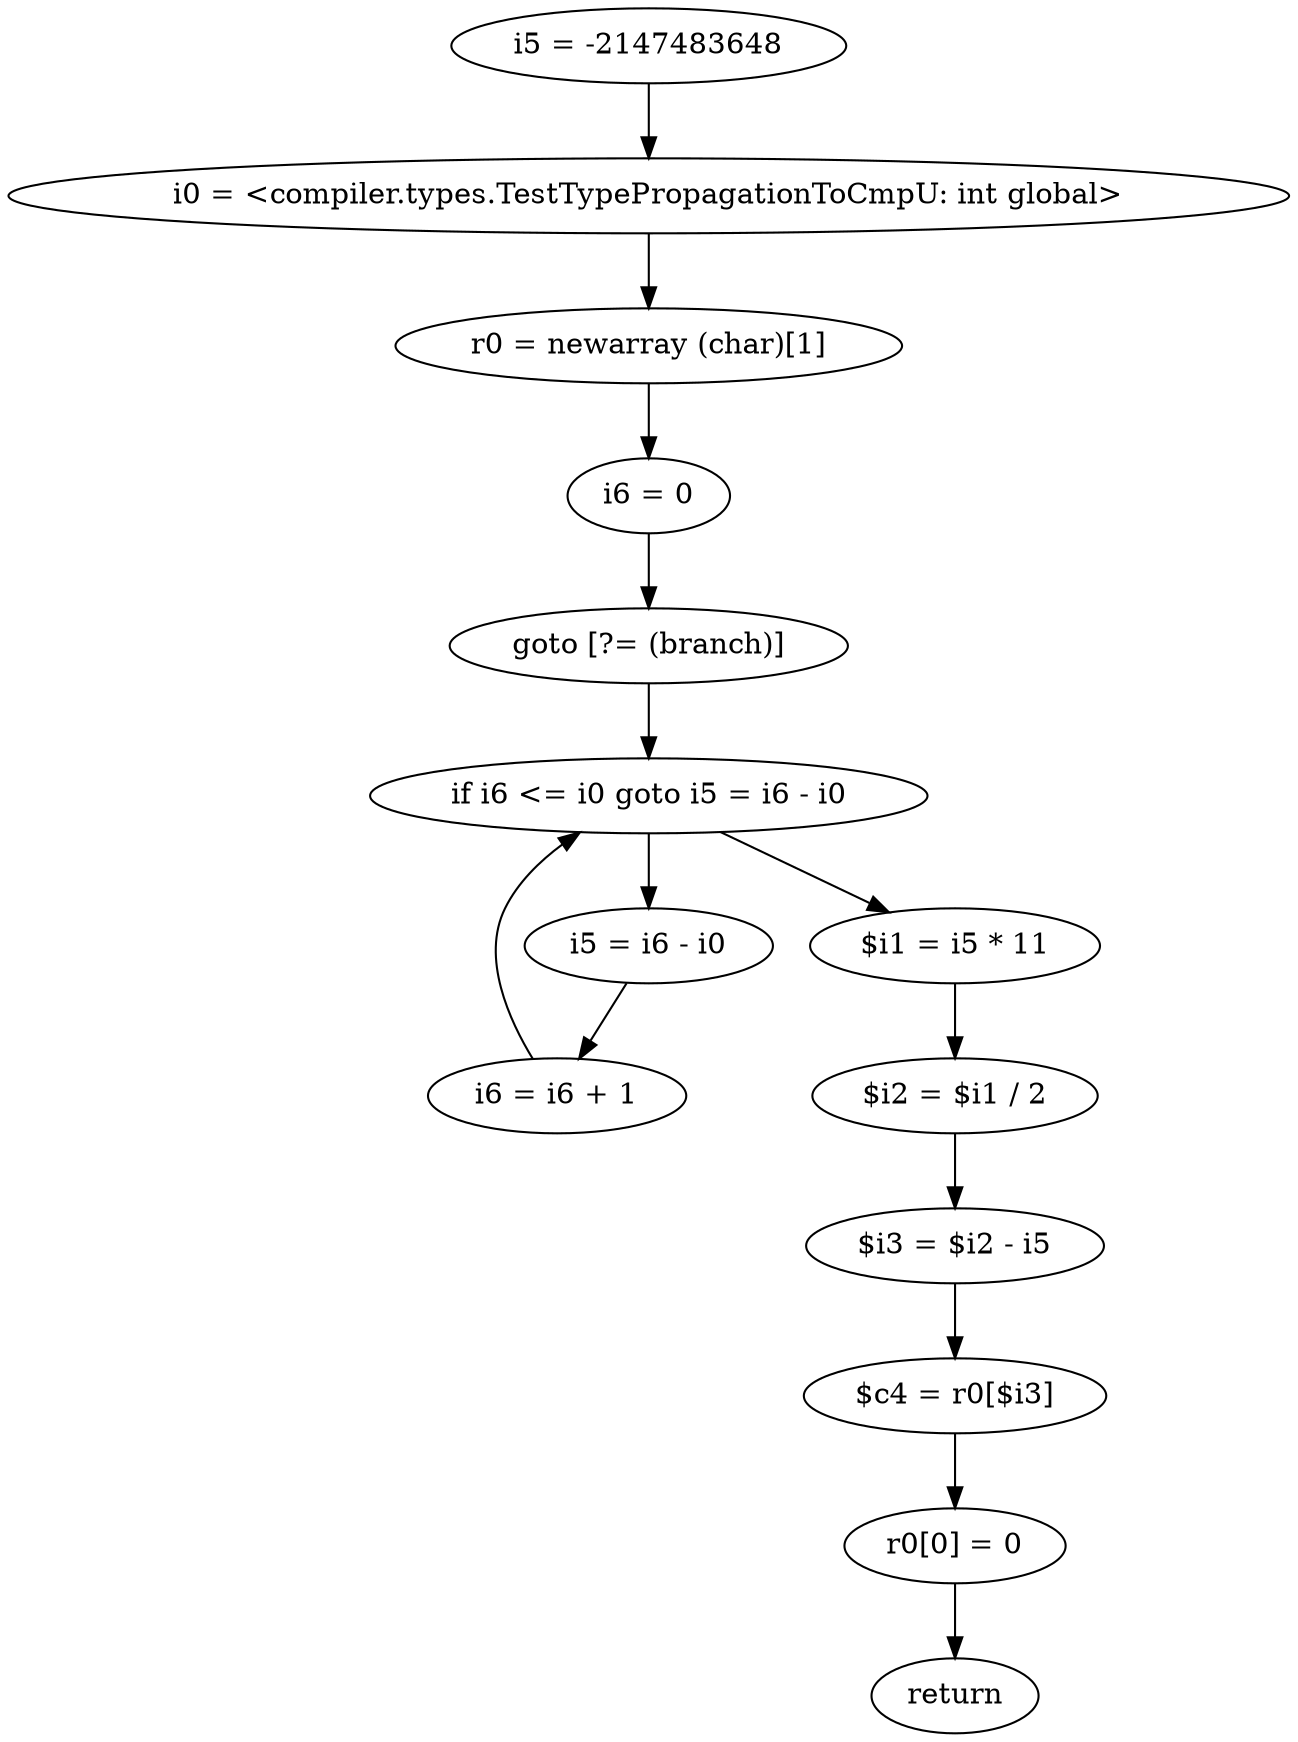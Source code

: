 digraph "unitGraph" {
    "i5 = -2147483648"
    "i0 = <compiler.types.TestTypePropagationToCmpU: int global>"
    "r0 = newarray (char)[1]"
    "i6 = 0"
    "goto [?= (branch)]"
    "i5 = i6 - i0"
    "i6 = i6 + 1"
    "if i6 <= i0 goto i5 = i6 - i0"
    "$i1 = i5 * 11"
    "$i2 = $i1 / 2"
    "$i3 = $i2 - i5"
    "$c4 = r0[$i3]"
    "r0[0] = 0"
    "return"
    "i5 = -2147483648"->"i0 = <compiler.types.TestTypePropagationToCmpU: int global>";
    "i0 = <compiler.types.TestTypePropagationToCmpU: int global>"->"r0 = newarray (char)[1]";
    "r0 = newarray (char)[1]"->"i6 = 0";
    "i6 = 0"->"goto [?= (branch)]";
    "goto [?= (branch)]"->"if i6 <= i0 goto i5 = i6 - i0";
    "i5 = i6 - i0"->"i6 = i6 + 1";
    "i6 = i6 + 1"->"if i6 <= i0 goto i5 = i6 - i0";
    "if i6 <= i0 goto i5 = i6 - i0"->"$i1 = i5 * 11";
    "if i6 <= i0 goto i5 = i6 - i0"->"i5 = i6 - i0";
    "$i1 = i5 * 11"->"$i2 = $i1 / 2";
    "$i2 = $i1 / 2"->"$i3 = $i2 - i5";
    "$i3 = $i2 - i5"->"$c4 = r0[$i3]";
    "$c4 = r0[$i3]"->"r0[0] = 0";
    "r0[0] = 0"->"return";
}
